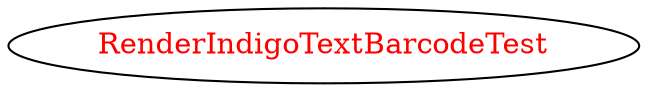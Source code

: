 digraph dependencyGraph {
 concentrate=true;
 ranksep="2.0";
 rankdir="LR"; 
 splines="ortho";
"RenderIndigoTextBarcodeTest" [fontcolor="red"];
}